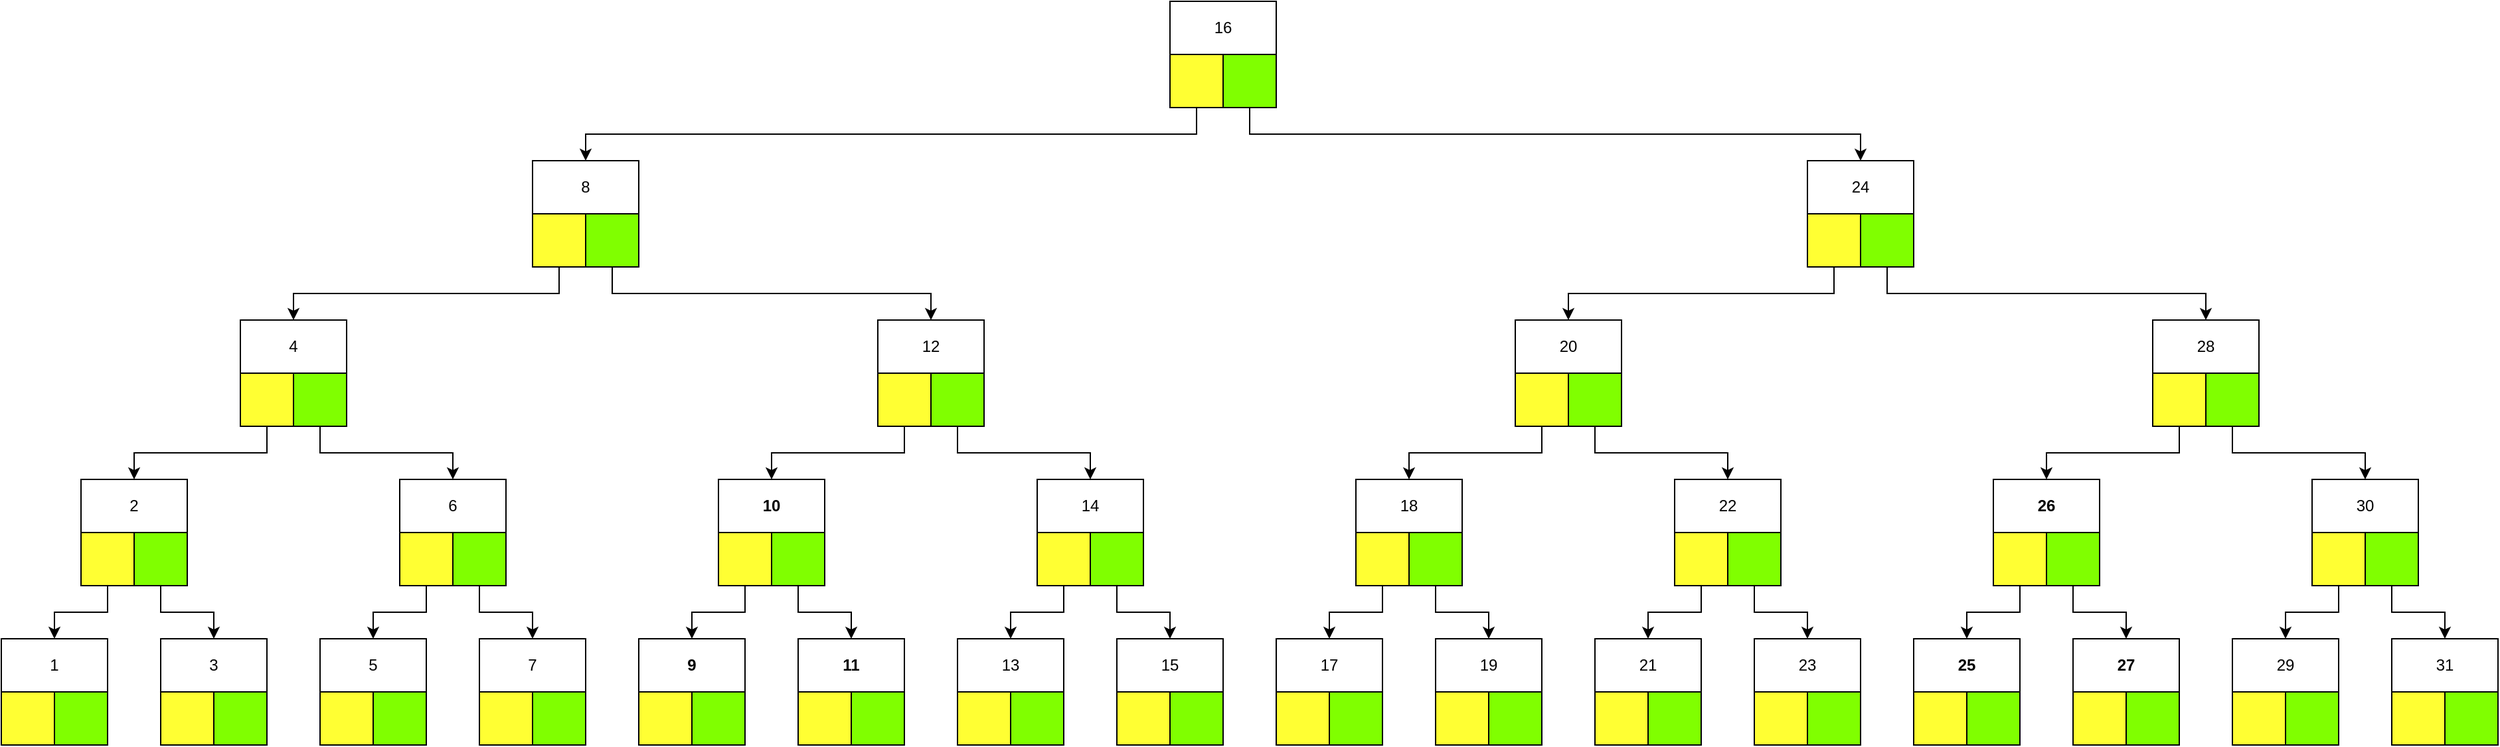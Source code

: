 <mxfile version="20.3.3" type="device"><diagram id="LRbip5U3WU3FYVtH29hu" name="페이지-1"><mxGraphModel dx="2078" dy="993" grid="1" gridSize="10" guides="1" tooltips="1" connect="1" arrows="1" fold="1" page="1" pageScale="1" pageWidth="827" pageHeight="1169" math="0" shadow="0"><root><mxCell id="0"/><mxCell id="1" parent="0"/><mxCell id="Y0NI1Pohd5iiUNuJdldK-4" value="" style="group" vertex="1" connectable="0" parent="1"><mxGeometry x="40" y="600" width="80" height="80" as="geometry"/></mxCell><mxCell id="Y0NI1Pohd5iiUNuJdldK-1" value="1" style="rounded=0;whiteSpace=wrap;html=1;" vertex="1" parent="Y0NI1Pohd5iiUNuJdldK-4"><mxGeometry width="80" height="40" as="geometry"/></mxCell><mxCell id="Y0NI1Pohd5iiUNuJdldK-2" value="" style="rounded=0;whiteSpace=wrap;html=1;fillColor=#FFFF33;" vertex="1" parent="Y0NI1Pohd5iiUNuJdldK-4"><mxGeometry y="40" width="40" height="40" as="geometry"/></mxCell><mxCell id="Y0NI1Pohd5iiUNuJdldK-3" value="" style="rounded=0;whiteSpace=wrap;html=1;fillColor=#80FF00;" vertex="1" parent="Y0NI1Pohd5iiUNuJdldK-4"><mxGeometry x="40" y="40" width="40" height="40" as="geometry"/></mxCell><mxCell id="Y0NI1Pohd5iiUNuJdldK-5" value="" style="group" vertex="1" connectable="0" parent="1"><mxGeometry x="160" y="600" width="80" height="80" as="geometry"/></mxCell><mxCell id="Y0NI1Pohd5iiUNuJdldK-6" value="3" style="rounded=0;whiteSpace=wrap;html=1;" vertex="1" parent="Y0NI1Pohd5iiUNuJdldK-5"><mxGeometry width="80" height="40" as="geometry"/></mxCell><mxCell id="Y0NI1Pohd5iiUNuJdldK-7" value="" style="rounded=0;whiteSpace=wrap;html=1;fillColor=#FFFF33;" vertex="1" parent="Y0NI1Pohd5iiUNuJdldK-5"><mxGeometry y="40" width="40" height="40" as="geometry"/></mxCell><mxCell id="Y0NI1Pohd5iiUNuJdldK-8" value="" style="rounded=0;whiteSpace=wrap;html=1;fillColor=#80FF00;" vertex="1" parent="Y0NI1Pohd5iiUNuJdldK-5"><mxGeometry x="40" y="40" width="40" height="40" as="geometry"/></mxCell><mxCell id="Y0NI1Pohd5iiUNuJdldK-9" value="" style="group" vertex="1" connectable="0" parent="1"><mxGeometry x="220" y="360" width="80" height="80" as="geometry"/></mxCell><mxCell id="Y0NI1Pohd5iiUNuJdldK-10" value="4" style="rounded=0;whiteSpace=wrap;html=1;" vertex="1" parent="Y0NI1Pohd5iiUNuJdldK-9"><mxGeometry width="80" height="40" as="geometry"/></mxCell><mxCell id="Y0NI1Pohd5iiUNuJdldK-11" value="" style="rounded=0;whiteSpace=wrap;html=1;fillColor=#FFFF33;" vertex="1" parent="Y0NI1Pohd5iiUNuJdldK-9"><mxGeometry y="40" width="40" height="40" as="geometry"/></mxCell><mxCell id="Y0NI1Pohd5iiUNuJdldK-12" value="" style="rounded=0;whiteSpace=wrap;html=1;fillColor=#80FF00;" vertex="1" parent="Y0NI1Pohd5iiUNuJdldK-9"><mxGeometry x="40" y="40" width="40" height="40" as="geometry"/></mxCell><mxCell id="Y0NI1Pohd5iiUNuJdldK-13" value="" style="group" vertex="1" connectable="0" parent="1"><mxGeometry x="400" y="600" width="80" height="80" as="geometry"/></mxCell><mxCell id="Y0NI1Pohd5iiUNuJdldK-14" value="7" style="rounded=0;whiteSpace=wrap;html=1;" vertex="1" parent="Y0NI1Pohd5iiUNuJdldK-13"><mxGeometry width="80" height="40" as="geometry"/></mxCell><mxCell id="Y0NI1Pohd5iiUNuJdldK-15" value="" style="rounded=0;whiteSpace=wrap;html=1;fillColor=#FFFF33;" vertex="1" parent="Y0NI1Pohd5iiUNuJdldK-13"><mxGeometry y="40" width="40" height="40" as="geometry"/></mxCell><mxCell id="Y0NI1Pohd5iiUNuJdldK-16" value="" style="rounded=0;whiteSpace=wrap;html=1;fillColor=#80FF00;" vertex="1" parent="Y0NI1Pohd5iiUNuJdldK-13"><mxGeometry x="40" y="40" width="40" height="40" as="geometry"/></mxCell><mxCell id="Y0NI1Pohd5iiUNuJdldK-17" value="" style="group" vertex="1" connectable="0" parent="1"><mxGeometry x="340" y="480" width="80" height="80" as="geometry"/></mxCell><mxCell id="Y0NI1Pohd5iiUNuJdldK-18" value="6" style="rounded=0;whiteSpace=wrap;html=1;" vertex="1" parent="Y0NI1Pohd5iiUNuJdldK-17"><mxGeometry width="80" height="40" as="geometry"/></mxCell><mxCell id="Y0NI1Pohd5iiUNuJdldK-19" value="" style="rounded=0;whiteSpace=wrap;html=1;fillColor=#FFFF33;" vertex="1" parent="Y0NI1Pohd5iiUNuJdldK-17"><mxGeometry y="40" width="40" height="40" as="geometry"/></mxCell><mxCell id="Y0NI1Pohd5iiUNuJdldK-20" value="" style="rounded=0;whiteSpace=wrap;html=1;fillColor=#80FF00;" vertex="1" parent="Y0NI1Pohd5iiUNuJdldK-17"><mxGeometry x="40" y="40" width="40" height="40" as="geometry"/></mxCell><mxCell id="Y0NI1Pohd5iiUNuJdldK-21" value="" style="group" vertex="1" connectable="0" parent="1"><mxGeometry x="100" y="480" width="80" height="80" as="geometry"/></mxCell><mxCell id="Y0NI1Pohd5iiUNuJdldK-22" value="2" style="rounded=0;whiteSpace=wrap;html=1;" vertex="1" parent="Y0NI1Pohd5iiUNuJdldK-21"><mxGeometry width="80" height="40" as="geometry"/></mxCell><mxCell id="Y0NI1Pohd5iiUNuJdldK-23" value="" style="rounded=0;whiteSpace=wrap;html=1;fillColor=#FFFF33;" vertex="1" parent="Y0NI1Pohd5iiUNuJdldK-21"><mxGeometry y="40" width="40" height="40" as="geometry"/></mxCell><mxCell id="Y0NI1Pohd5iiUNuJdldK-24" value="" style="rounded=0;whiteSpace=wrap;html=1;fillColor=#80FF00;" vertex="1" parent="Y0NI1Pohd5iiUNuJdldK-21"><mxGeometry x="40" y="40" width="40" height="40" as="geometry"/></mxCell><mxCell id="Y0NI1Pohd5iiUNuJdldK-25" value="" style="group" vertex="1" connectable="0" parent="1"><mxGeometry x="440" y="240" width="80" height="80" as="geometry"/></mxCell><mxCell id="Y0NI1Pohd5iiUNuJdldK-26" value="8" style="rounded=0;whiteSpace=wrap;html=1;" vertex="1" parent="Y0NI1Pohd5iiUNuJdldK-25"><mxGeometry width="80" height="40" as="geometry"/></mxCell><mxCell id="Y0NI1Pohd5iiUNuJdldK-27" value="" style="rounded=0;whiteSpace=wrap;html=1;fillColor=#FFFF33;" vertex="1" parent="Y0NI1Pohd5iiUNuJdldK-25"><mxGeometry y="40" width="40" height="40" as="geometry"/></mxCell><mxCell id="Y0NI1Pohd5iiUNuJdldK-28" value="" style="rounded=0;whiteSpace=wrap;html=1;fillColor=#80FF00;" vertex="1" parent="Y0NI1Pohd5iiUNuJdldK-25"><mxGeometry x="40" y="40" width="40" height="40" as="geometry"/></mxCell><mxCell id="Y0NI1Pohd5iiUNuJdldK-29" value="" style="group;fontStyle=1" vertex="1" connectable="0" parent="1"><mxGeometry x="580" y="480" width="80" height="80" as="geometry"/></mxCell><mxCell id="Y0NI1Pohd5iiUNuJdldK-30" value="10" style="rounded=0;whiteSpace=wrap;html=1;fontStyle=1" vertex="1" parent="Y0NI1Pohd5iiUNuJdldK-29"><mxGeometry width="80" height="40" as="geometry"/></mxCell><mxCell id="Y0NI1Pohd5iiUNuJdldK-31" value="" style="rounded=0;whiteSpace=wrap;html=1;fillColor=#FFFF33;fontStyle=1" vertex="1" parent="Y0NI1Pohd5iiUNuJdldK-29"><mxGeometry y="40" width="40" height="40" as="geometry"/></mxCell><mxCell id="Y0NI1Pohd5iiUNuJdldK-32" value="" style="rounded=0;whiteSpace=wrap;html=1;fillColor=#80FF00;fontStyle=1" vertex="1" parent="Y0NI1Pohd5iiUNuJdldK-29"><mxGeometry x="40" y="40" width="40" height="40" as="geometry"/></mxCell><mxCell id="Y0NI1Pohd5iiUNuJdldK-33" value="" style="group;fontStyle=1" vertex="1" connectable="0" parent="1"><mxGeometry x="520" y="600" width="80" height="80" as="geometry"/></mxCell><mxCell id="Y0NI1Pohd5iiUNuJdldK-34" value="9" style="rounded=0;whiteSpace=wrap;html=1;fontStyle=1" vertex="1" parent="Y0NI1Pohd5iiUNuJdldK-33"><mxGeometry width="80" height="40" as="geometry"/></mxCell><mxCell id="Y0NI1Pohd5iiUNuJdldK-35" value="" style="rounded=0;whiteSpace=wrap;html=1;fillColor=#FFFF33;fontStyle=1" vertex="1" parent="Y0NI1Pohd5iiUNuJdldK-33"><mxGeometry y="40" width="40" height="40" as="geometry"/></mxCell><mxCell id="Y0NI1Pohd5iiUNuJdldK-36" value="" style="rounded=0;whiteSpace=wrap;html=1;fillColor=#80FF00;fontStyle=1" vertex="1" parent="Y0NI1Pohd5iiUNuJdldK-33"><mxGeometry x="40" y="40" width="40" height="40" as="geometry"/></mxCell><mxCell id="Y0NI1Pohd5iiUNuJdldK-37" value="" style="group" vertex="1" connectable="0" parent="1"><mxGeometry x="280" y="600" width="80" height="80" as="geometry"/></mxCell><mxCell id="Y0NI1Pohd5iiUNuJdldK-38" value="5" style="rounded=0;whiteSpace=wrap;html=1;" vertex="1" parent="Y0NI1Pohd5iiUNuJdldK-37"><mxGeometry width="80" height="40" as="geometry"/></mxCell><mxCell id="Y0NI1Pohd5iiUNuJdldK-39" value="" style="rounded=0;whiteSpace=wrap;html=1;fillColor=#FFFF33;" vertex="1" parent="Y0NI1Pohd5iiUNuJdldK-37"><mxGeometry y="40" width="40" height="40" as="geometry"/></mxCell><mxCell id="Y0NI1Pohd5iiUNuJdldK-40" value="" style="rounded=0;whiteSpace=wrap;html=1;fillColor=#80FF00;" vertex="1" parent="Y0NI1Pohd5iiUNuJdldK-37"><mxGeometry x="40" y="40" width="40" height="40" as="geometry"/></mxCell><mxCell id="Y0NI1Pohd5iiUNuJdldK-41" value="" style="group;fontStyle=1" vertex="1" connectable="0" parent="1"><mxGeometry x="640" y="600" width="80" height="80" as="geometry"/></mxCell><mxCell id="Y0NI1Pohd5iiUNuJdldK-42" value="11" style="rounded=0;whiteSpace=wrap;html=1;fontStyle=1" vertex="1" parent="Y0NI1Pohd5iiUNuJdldK-41"><mxGeometry width="80" height="40" as="geometry"/></mxCell><mxCell id="Y0NI1Pohd5iiUNuJdldK-43" value="" style="rounded=0;whiteSpace=wrap;html=1;fillColor=#FFFF33;fontStyle=1" vertex="1" parent="Y0NI1Pohd5iiUNuJdldK-41"><mxGeometry y="40" width="40" height="40" as="geometry"/></mxCell><mxCell id="Y0NI1Pohd5iiUNuJdldK-44" value="" style="rounded=0;whiteSpace=wrap;html=1;fillColor=#80FF00;fontStyle=1" vertex="1" parent="Y0NI1Pohd5iiUNuJdldK-41"><mxGeometry x="40" y="40" width="40" height="40" as="geometry"/></mxCell><mxCell id="Y0NI1Pohd5iiUNuJdldK-45" style="edgeStyle=orthogonalEdgeStyle;rounded=0;orthogonalLoop=1;jettySize=auto;html=1;exitX=0.5;exitY=1;exitDx=0;exitDy=0;entryX=0.5;entryY=0;entryDx=0;entryDy=0;" edge="1" parent="1" source="Y0NI1Pohd5iiUNuJdldK-23" target="Y0NI1Pohd5iiUNuJdldK-1"><mxGeometry relative="1" as="geometry"/></mxCell><mxCell id="Y0NI1Pohd5iiUNuJdldK-46" style="edgeStyle=orthogonalEdgeStyle;rounded=0;orthogonalLoop=1;jettySize=auto;html=1;exitX=0.5;exitY=1;exitDx=0;exitDy=0;entryX=0.5;entryY=0;entryDx=0;entryDy=0;" edge="1" parent="1" source="Y0NI1Pohd5iiUNuJdldK-24" target="Y0NI1Pohd5iiUNuJdldK-6"><mxGeometry relative="1" as="geometry"/></mxCell><mxCell id="Y0NI1Pohd5iiUNuJdldK-47" style="edgeStyle=orthogonalEdgeStyle;rounded=0;orthogonalLoop=1;jettySize=auto;html=1;exitX=0.5;exitY=1;exitDx=0;exitDy=0;entryX=0.5;entryY=0;entryDx=0;entryDy=0;" edge="1" parent="1" source="Y0NI1Pohd5iiUNuJdldK-11" target="Y0NI1Pohd5iiUNuJdldK-22"><mxGeometry relative="1" as="geometry"/></mxCell><mxCell id="Y0NI1Pohd5iiUNuJdldK-48" style="edgeStyle=orthogonalEdgeStyle;rounded=0;orthogonalLoop=1;jettySize=auto;html=1;exitX=0.5;exitY=1;exitDx=0;exitDy=0;" edge="1" parent="1" source="Y0NI1Pohd5iiUNuJdldK-12" target="Y0NI1Pohd5iiUNuJdldK-18"><mxGeometry relative="1" as="geometry"/></mxCell><mxCell id="Y0NI1Pohd5iiUNuJdldK-49" style="edgeStyle=orthogonalEdgeStyle;rounded=0;orthogonalLoop=1;jettySize=auto;html=1;exitX=0.5;exitY=1;exitDx=0;exitDy=0;" edge="1" parent="1" source="Y0NI1Pohd5iiUNuJdldK-19" target="Y0NI1Pohd5iiUNuJdldK-38"><mxGeometry relative="1" as="geometry"/></mxCell><mxCell id="Y0NI1Pohd5iiUNuJdldK-50" style="edgeStyle=orthogonalEdgeStyle;rounded=0;orthogonalLoop=1;jettySize=auto;html=1;exitX=0.5;exitY=1;exitDx=0;exitDy=0;" edge="1" parent="1" source="Y0NI1Pohd5iiUNuJdldK-20" target="Y0NI1Pohd5iiUNuJdldK-14"><mxGeometry relative="1" as="geometry"/></mxCell><mxCell id="Y0NI1Pohd5iiUNuJdldK-51" style="edgeStyle=orthogonalEdgeStyle;rounded=0;orthogonalLoop=1;jettySize=auto;html=1;exitX=0.5;exitY=1;exitDx=0;exitDy=0;entryX=0.5;entryY=0;entryDx=0;entryDy=0;" edge="1" parent="1" source="Y0NI1Pohd5iiUNuJdldK-27" target="Y0NI1Pohd5iiUNuJdldK-10"><mxGeometry relative="1" as="geometry"/></mxCell><mxCell id="Y0NI1Pohd5iiUNuJdldK-52" style="edgeStyle=orthogonalEdgeStyle;rounded=0;orthogonalLoop=1;jettySize=auto;html=1;exitX=0.5;exitY=1;exitDx=0;exitDy=0;entryX=0.5;entryY=0;entryDx=0;entryDy=0;fontStyle=1" edge="1" parent="1" source="Y0NI1Pohd5iiUNuJdldK-31" target="Y0NI1Pohd5iiUNuJdldK-34"><mxGeometry relative="1" as="geometry"/></mxCell><mxCell id="Y0NI1Pohd5iiUNuJdldK-53" style="edgeStyle=orthogonalEdgeStyle;rounded=0;orthogonalLoop=1;jettySize=auto;html=1;exitX=0.5;exitY=1;exitDx=0;exitDy=0;entryX=0.5;entryY=0;entryDx=0;entryDy=0;fontStyle=1" edge="1" parent="1" source="Y0NI1Pohd5iiUNuJdldK-32" target="Y0NI1Pohd5iiUNuJdldK-42"><mxGeometry relative="1" as="geometry"/></mxCell><mxCell id="Y0NI1Pohd5iiUNuJdldK-54" value="" style="group" vertex="1" connectable="0" parent="1"><mxGeometry x="820" y="480" width="80" height="80" as="geometry"/></mxCell><mxCell id="Y0NI1Pohd5iiUNuJdldK-55" value="14" style="rounded=0;whiteSpace=wrap;html=1;" vertex="1" parent="Y0NI1Pohd5iiUNuJdldK-54"><mxGeometry width="80" height="40" as="geometry"/></mxCell><mxCell id="Y0NI1Pohd5iiUNuJdldK-56" value="" style="rounded=0;whiteSpace=wrap;html=1;fillColor=#FFFF33;" vertex="1" parent="Y0NI1Pohd5iiUNuJdldK-54"><mxGeometry y="40" width="40" height="40" as="geometry"/></mxCell><mxCell id="Y0NI1Pohd5iiUNuJdldK-57" value="" style="rounded=0;whiteSpace=wrap;html=1;fillColor=#80FF00;" vertex="1" parent="Y0NI1Pohd5iiUNuJdldK-54"><mxGeometry x="40" y="40" width="40" height="40" as="geometry"/></mxCell><mxCell id="Y0NI1Pohd5iiUNuJdldK-58" value="" style="group" vertex="1" connectable="0" parent="1"><mxGeometry x="760" y="600" width="80" height="80" as="geometry"/></mxCell><mxCell id="Y0NI1Pohd5iiUNuJdldK-59" value="13" style="rounded=0;whiteSpace=wrap;html=1;" vertex="1" parent="Y0NI1Pohd5iiUNuJdldK-58"><mxGeometry width="80" height="40" as="geometry"/></mxCell><mxCell id="Y0NI1Pohd5iiUNuJdldK-60" value="" style="rounded=0;whiteSpace=wrap;html=1;fillColor=#FFFF33;" vertex="1" parent="Y0NI1Pohd5iiUNuJdldK-58"><mxGeometry y="40" width="40" height="40" as="geometry"/></mxCell><mxCell id="Y0NI1Pohd5iiUNuJdldK-61" value="" style="rounded=0;whiteSpace=wrap;html=1;fillColor=#80FF00;" vertex="1" parent="Y0NI1Pohd5iiUNuJdldK-58"><mxGeometry x="40" y="40" width="40" height="40" as="geometry"/></mxCell><mxCell id="Y0NI1Pohd5iiUNuJdldK-62" value="" style="group" vertex="1" connectable="0" parent="1"><mxGeometry x="880" y="600" width="80" height="80" as="geometry"/></mxCell><mxCell id="Y0NI1Pohd5iiUNuJdldK-63" value="15" style="rounded=0;whiteSpace=wrap;html=1;" vertex="1" parent="Y0NI1Pohd5iiUNuJdldK-62"><mxGeometry width="80" height="40" as="geometry"/></mxCell><mxCell id="Y0NI1Pohd5iiUNuJdldK-64" value="" style="rounded=0;whiteSpace=wrap;html=1;fillColor=#FFFF33;" vertex="1" parent="Y0NI1Pohd5iiUNuJdldK-62"><mxGeometry y="40" width="40" height="40" as="geometry"/></mxCell><mxCell id="Y0NI1Pohd5iiUNuJdldK-65" value="" style="rounded=0;whiteSpace=wrap;html=1;fillColor=#80FF00;" vertex="1" parent="Y0NI1Pohd5iiUNuJdldK-62"><mxGeometry x="40" y="40" width="40" height="40" as="geometry"/></mxCell><mxCell id="Y0NI1Pohd5iiUNuJdldK-66" style="edgeStyle=orthogonalEdgeStyle;rounded=0;orthogonalLoop=1;jettySize=auto;html=1;exitX=0.5;exitY=1;exitDx=0;exitDy=0;entryX=0.5;entryY=0;entryDx=0;entryDy=0;" edge="1" parent="1" source="Y0NI1Pohd5iiUNuJdldK-56" target="Y0NI1Pohd5iiUNuJdldK-59"><mxGeometry relative="1" as="geometry"/></mxCell><mxCell id="Y0NI1Pohd5iiUNuJdldK-67" style="edgeStyle=orthogonalEdgeStyle;rounded=0;orthogonalLoop=1;jettySize=auto;html=1;exitX=0.5;exitY=1;exitDx=0;exitDy=0;entryX=0.5;entryY=0;entryDx=0;entryDy=0;" edge="1" parent="1" source="Y0NI1Pohd5iiUNuJdldK-57" target="Y0NI1Pohd5iiUNuJdldK-63"><mxGeometry relative="1" as="geometry"/></mxCell><mxCell id="Y0NI1Pohd5iiUNuJdldK-68" value="" style="group" vertex="1" connectable="0" parent="1"><mxGeometry x="700" y="360" width="80" height="80" as="geometry"/></mxCell><mxCell id="Y0NI1Pohd5iiUNuJdldK-69" value="12" style="rounded=0;whiteSpace=wrap;html=1;" vertex="1" parent="Y0NI1Pohd5iiUNuJdldK-68"><mxGeometry width="80" height="40" as="geometry"/></mxCell><mxCell id="Y0NI1Pohd5iiUNuJdldK-70" value="" style="rounded=0;whiteSpace=wrap;html=1;fillColor=#FFFF33;" vertex="1" parent="Y0NI1Pohd5iiUNuJdldK-68"><mxGeometry y="40" width="40" height="40" as="geometry"/></mxCell><mxCell id="Y0NI1Pohd5iiUNuJdldK-71" value="" style="rounded=0;whiteSpace=wrap;html=1;fillColor=#80FF00;" vertex="1" parent="Y0NI1Pohd5iiUNuJdldK-68"><mxGeometry x="40" y="40" width="40" height="40" as="geometry"/></mxCell><mxCell id="Y0NI1Pohd5iiUNuJdldK-72" style="edgeStyle=orthogonalEdgeStyle;rounded=0;orthogonalLoop=1;jettySize=auto;html=1;exitX=0.5;exitY=1;exitDx=0;exitDy=0;entryX=0.5;entryY=0;entryDx=0;entryDy=0;" edge="1" parent="1" source="Y0NI1Pohd5iiUNuJdldK-70" target="Y0NI1Pohd5iiUNuJdldK-30"><mxGeometry relative="1" as="geometry"/></mxCell><mxCell id="Y0NI1Pohd5iiUNuJdldK-73" style="edgeStyle=orthogonalEdgeStyle;rounded=0;orthogonalLoop=1;jettySize=auto;html=1;exitX=0.5;exitY=1;exitDx=0;exitDy=0;" edge="1" parent="1" source="Y0NI1Pohd5iiUNuJdldK-71" target="Y0NI1Pohd5iiUNuJdldK-55"><mxGeometry relative="1" as="geometry"/></mxCell><mxCell id="Y0NI1Pohd5iiUNuJdldK-74" style="edgeStyle=orthogonalEdgeStyle;rounded=0;orthogonalLoop=1;jettySize=auto;html=1;exitX=0.5;exitY=1;exitDx=0;exitDy=0;entryX=0.5;entryY=0;entryDx=0;entryDy=0;" edge="1" parent="1" source="Y0NI1Pohd5iiUNuJdldK-28" target="Y0NI1Pohd5iiUNuJdldK-69"><mxGeometry relative="1" as="geometry"/></mxCell><mxCell id="Y0NI1Pohd5iiUNuJdldK-75" value="" style="group" vertex="1" connectable="0" parent="1"><mxGeometry x="1000" y="600" width="80" height="80" as="geometry"/></mxCell><mxCell id="Y0NI1Pohd5iiUNuJdldK-76" value="17" style="rounded=0;whiteSpace=wrap;html=1;" vertex="1" parent="Y0NI1Pohd5iiUNuJdldK-75"><mxGeometry width="80" height="40" as="geometry"/></mxCell><mxCell id="Y0NI1Pohd5iiUNuJdldK-77" value="" style="rounded=0;whiteSpace=wrap;html=1;fillColor=#FFFF33;" vertex="1" parent="Y0NI1Pohd5iiUNuJdldK-75"><mxGeometry y="40" width="40" height="40" as="geometry"/></mxCell><mxCell id="Y0NI1Pohd5iiUNuJdldK-78" value="" style="rounded=0;whiteSpace=wrap;html=1;fillColor=#80FF00;" vertex="1" parent="Y0NI1Pohd5iiUNuJdldK-75"><mxGeometry x="40" y="40" width="40" height="40" as="geometry"/></mxCell><mxCell id="Y0NI1Pohd5iiUNuJdldK-79" value="" style="group" vertex="1" connectable="0" parent="1"><mxGeometry x="1120" y="600" width="80" height="80" as="geometry"/></mxCell><mxCell id="Y0NI1Pohd5iiUNuJdldK-80" value="19" style="rounded=0;whiteSpace=wrap;html=1;" vertex="1" parent="Y0NI1Pohd5iiUNuJdldK-79"><mxGeometry width="80" height="40" as="geometry"/></mxCell><mxCell id="Y0NI1Pohd5iiUNuJdldK-81" value="" style="rounded=0;whiteSpace=wrap;html=1;fillColor=#FFFF33;" vertex="1" parent="Y0NI1Pohd5iiUNuJdldK-79"><mxGeometry y="40" width="40" height="40" as="geometry"/></mxCell><mxCell id="Y0NI1Pohd5iiUNuJdldK-82" value="" style="rounded=0;whiteSpace=wrap;html=1;fillColor=#80FF00;" vertex="1" parent="Y0NI1Pohd5iiUNuJdldK-79"><mxGeometry x="40" y="40" width="40" height="40" as="geometry"/></mxCell><mxCell id="Y0NI1Pohd5iiUNuJdldK-83" value="" style="group" vertex="1" connectable="0" parent="1"><mxGeometry x="1180" y="360" width="80" height="80" as="geometry"/></mxCell><mxCell id="Y0NI1Pohd5iiUNuJdldK-84" value="20" style="rounded=0;whiteSpace=wrap;html=1;" vertex="1" parent="Y0NI1Pohd5iiUNuJdldK-83"><mxGeometry width="80" height="40" as="geometry"/></mxCell><mxCell id="Y0NI1Pohd5iiUNuJdldK-85" value="" style="rounded=0;whiteSpace=wrap;html=1;fillColor=#FFFF33;" vertex="1" parent="Y0NI1Pohd5iiUNuJdldK-83"><mxGeometry y="40" width="40" height="40" as="geometry"/></mxCell><mxCell id="Y0NI1Pohd5iiUNuJdldK-86" value="" style="rounded=0;whiteSpace=wrap;html=1;fillColor=#80FF00;" vertex="1" parent="Y0NI1Pohd5iiUNuJdldK-83"><mxGeometry x="40" y="40" width="40" height="40" as="geometry"/></mxCell><mxCell id="Y0NI1Pohd5iiUNuJdldK-87" value="" style="group" vertex="1" connectable="0" parent="1"><mxGeometry x="1360" y="600" width="80" height="80" as="geometry"/></mxCell><mxCell id="Y0NI1Pohd5iiUNuJdldK-88" value="23" style="rounded=0;whiteSpace=wrap;html=1;" vertex="1" parent="Y0NI1Pohd5iiUNuJdldK-87"><mxGeometry width="80" height="40" as="geometry"/></mxCell><mxCell id="Y0NI1Pohd5iiUNuJdldK-89" value="" style="rounded=0;whiteSpace=wrap;html=1;fillColor=#FFFF33;" vertex="1" parent="Y0NI1Pohd5iiUNuJdldK-87"><mxGeometry y="40" width="40" height="40" as="geometry"/></mxCell><mxCell id="Y0NI1Pohd5iiUNuJdldK-90" value="" style="rounded=0;whiteSpace=wrap;html=1;fillColor=#80FF00;" vertex="1" parent="Y0NI1Pohd5iiUNuJdldK-87"><mxGeometry x="40" y="40" width="40" height="40" as="geometry"/></mxCell><mxCell id="Y0NI1Pohd5iiUNuJdldK-91" value="" style="group" vertex="1" connectable="0" parent="1"><mxGeometry x="1300" y="480" width="80" height="80" as="geometry"/></mxCell><mxCell id="Y0NI1Pohd5iiUNuJdldK-92" value="22" style="rounded=0;whiteSpace=wrap;html=1;" vertex="1" parent="Y0NI1Pohd5iiUNuJdldK-91"><mxGeometry width="80" height="40" as="geometry"/></mxCell><mxCell id="Y0NI1Pohd5iiUNuJdldK-93" value="" style="rounded=0;whiteSpace=wrap;html=1;fillColor=#FFFF33;" vertex="1" parent="Y0NI1Pohd5iiUNuJdldK-91"><mxGeometry y="40" width="40" height="40" as="geometry"/></mxCell><mxCell id="Y0NI1Pohd5iiUNuJdldK-94" value="" style="rounded=0;whiteSpace=wrap;html=1;fillColor=#80FF00;" vertex="1" parent="Y0NI1Pohd5iiUNuJdldK-91"><mxGeometry x="40" y="40" width="40" height="40" as="geometry"/></mxCell><mxCell id="Y0NI1Pohd5iiUNuJdldK-95" value="" style="group" vertex="1" connectable="0" parent="1"><mxGeometry x="1060" y="480" width="80" height="80" as="geometry"/></mxCell><mxCell id="Y0NI1Pohd5iiUNuJdldK-96" value="18" style="rounded=0;whiteSpace=wrap;html=1;" vertex="1" parent="Y0NI1Pohd5iiUNuJdldK-95"><mxGeometry width="80" height="40" as="geometry"/></mxCell><mxCell id="Y0NI1Pohd5iiUNuJdldK-97" value="" style="rounded=0;whiteSpace=wrap;html=1;fillColor=#FFFF33;" vertex="1" parent="Y0NI1Pohd5iiUNuJdldK-95"><mxGeometry y="40" width="40" height="40" as="geometry"/></mxCell><mxCell id="Y0NI1Pohd5iiUNuJdldK-98" value="" style="rounded=0;whiteSpace=wrap;html=1;fillColor=#80FF00;" vertex="1" parent="Y0NI1Pohd5iiUNuJdldK-95"><mxGeometry x="40" y="40" width="40" height="40" as="geometry"/></mxCell><mxCell id="Y0NI1Pohd5iiUNuJdldK-99" value="" style="group" vertex="1" connectable="0" parent="1"><mxGeometry x="1400" y="240" width="80" height="80" as="geometry"/></mxCell><mxCell id="Y0NI1Pohd5iiUNuJdldK-100" value="24" style="rounded=0;whiteSpace=wrap;html=1;" vertex="1" parent="Y0NI1Pohd5iiUNuJdldK-99"><mxGeometry width="80" height="40" as="geometry"/></mxCell><mxCell id="Y0NI1Pohd5iiUNuJdldK-101" value="" style="rounded=0;whiteSpace=wrap;html=1;fillColor=#FFFF33;" vertex="1" parent="Y0NI1Pohd5iiUNuJdldK-99"><mxGeometry y="40" width="40" height="40" as="geometry"/></mxCell><mxCell id="Y0NI1Pohd5iiUNuJdldK-102" value="" style="rounded=0;whiteSpace=wrap;html=1;fillColor=#80FF00;" vertex="1" parent="Y0NI1Pohd5iiUNuJdldK-99"><mxGeometry x="40" y="40" width="40" height="40" as="geometry"/></mxCell><mxCell id="Y0NI1Pohd5iiUNuJdldK-103" value="" style="group;fontStyle=1" vertex="1" connectable="0" parent="1"><mxGeometry x="1540" y="480" width="80" height="80" as="geometry"/></mxCell><mxCell id="Y0NI1Pohd5iiUNuJdldK-104" value="26" style="rounded=0;whiteSpace=wrap;html=1;fontStyle=1" vertex="1" parent="Y0NI1Pohd5iiUNuJdldK-103"><mxGeometry width="80" height="40" as="geometry"/></mxCell><mxCell id="Y0NI1Pohd5iiUNuJdldK-105" value="" style="rounded=0;whiteSpace=wrap;html=1;fillColor=#FFFF33;fontStyle=1" vertex="1" parent="Y0NI1Pohd5iiUNuJdldK-103"><mxGeometry y="40" width="40" height="40" as="geometry"/></mxCell><mxCell id="Y0NI1Pohd5iiUNuJdldK-106" value="" style="rounded=0;whiteSpace=wrap;html=1;fillColor=#80FF00;fontStyle=1" vertex="1" parent="Y0NI1Pohd5iiUNuJdldK-103"><mxGeometry x="40" y="40" width="40" height="40" as="geometry"/></mxCell><mxCell id="Y0NI1Pohd5iiUNuJdldK-107" value="" style="group;fontStyle=1" vertex="1" connectable="0" parent="1"><mxGeometry x="1480" y="600" width="80" height="80" as="geometry"/></mxCell><mxCell id="Y0NI1Pohd5iiUNuJdldK-108" value="25" style="rounded=0;whiteSpace=wrap;html=1;fontStyle=1" vertex="1" parent="Y0NI1Pohd5iiUNuJdldK-107"><mxGeometry width="80" height="40" as="geometry"/></mxCell><mxCell id="Y0NI1Pohd5iiUNuJdldK-109" value="" style="rounded=0;whiteSpace=wrap;html=1;fillColor=#FFFF33;fontStyle=1" vertex="1" parent="Y0NI1Pohd5iiUNuJdldK-107"><mxGeometry y="40" width="40" height="40" as="geometry"/></mxCell><mxCell id="Y0NI1Pohd5iiUNuJdldK-110" value="" style="rounded=0;whiteSpace=wrap;html=1;fillColor=#80FF00;fontStyle=1" vertex="1" parent="Y0NI1Pohd5iiUNuJdldK-107"><mxGeometry x="40" y="40" width="40" height="40" as="geometry"/></mxCell><mxCell id="Y0NI1Pohd5iiUNuJdldK-111" value="" style="group" vertex="1" connectable="0" parent="1"><mxGeometry x="1240" y="600" width="80" height="80" as="geometry"/></mxCell><mxCell id="Y0NI1Pohd5iiUNuJdldK-112" value="21" style="rounded=0;whiteSpace=wrap;html=1;" vertex="1" parent="Y0NI1Pohd5iiUNuJdldK-111"><mxGeometry width="80" height="40" as="geometry"/></mxCell><mxCell id="Y0NI1Pohd5iiUNuJdldK-113" value="" style="rounded=0;whiteSpace=wrap;html=1;fillColor=#FFFF33;" vertex="1" parent="Y0NI1Pohd5iiUNuJdldK-111"><mxGeometry y="40" width="40" height="40" as="geometry"/></mxCell><mxCell id="Y0NI1Pohd5iiUNuJdldK-114" value="" style="rounded=0;whiteSpace=wrap;html=1;fillColor=#80FF00;" vertex="1" parent="Y0NI1Pohd5iiUNuJdldK-111"><mxGeometry x="40" y="40" width="40" height="40" as="geometry"/></mxCell><mxCell id="Y0NI1Pohd5iiUNuJdldK-115" value="" style="group;fontStyle=1" vertex="1" connectable="0" parent="1"><mxGeometry x="1600" y="600" width="80" height="80" as="geometry"/></mxCell><mxCell id="Y0NI1Pohd5iiUNuJdldK-116" value="27" style="rounded=0;whiteSpace=wrap;html=1;fontStyle=1" vertex="1" parent="Y0NI1Pohd5iiUNuJdldK-115"><mxGeometry width="80" height="40" as="geometry"/></mxCell><mxCell id="Y0NI1Pohd5iiUNuJdldK-117" value="" style="rounded=0;whiteSpace=wrap;html=1;fillColor=#FFFF33;fontStyle=1" vertex="1" parent="Y0NI1Pohd5iiUNuJdldK-115"><mxGeometry y="40" width="40" height="40" as="geometry"/></mxCell><mxCell id="Y0NI1Pohd5iiUNuJdldK-118" value="" style="rounded=0;whiteSpace=wrap;html=1;fillColor=#80FF00;fontStyle=1" vertex="1" parent="Y0NI1Pohd5iiUNuJdldK-115"><mxGeometry x="40" y="40" width="40" height="40" as="geometry"/></mxCell><mxCell id="Y0NI1Pohd5iiUNuJdldK-119" style="edgeStyle=orthogonalEdgeStyle;rounded=0;orthogonalLoop=1;jettySize=auto;html=1;exitX=0.5;exitY=1;exitDx=0;exitDy=0;entryX=0.5;entryY=0;entryDx=0;entryDy=0;" edge="1" parent="1" source="Y0NI1Pohd5iiUNuJdldK-97" target="Y0NI1Pohd5iiUNuJdldK-76"><mxGeometry relative="1" as="geometry"/></mxCell><mxCell id="Y0NI1Pohd5iiUNuJdldK-120" style="edgeStyle=orthogonalEdgeStyle;rounded=0;orthogonalLoop=1;jettySize=auto;html=1;exitX=0.5;exitY=1;exitDx=0;exitDy=0;entryX=0.5;entryY=0;entryDx=0;entryDy=0;" edge="1" parent="1" source="Y0NI1Pohd5iiUNuJdldK-98" target="Y0NI1Pohd5iiUNuJdldK-80"><mxGeometry relative="1" as="geometry"/></mxCell><mxCell id="Y0NI1Pohd5iiUNuJdldK-121" style="edgeStyle=orthogonalEdgeStyle;rounded=0;orthogonalLoop=1;jettySize=auto;html=1;exitX=0.5;exitY=1;exitDx=0;exitDy=0;entryX=0.5;entryY=0;entryDx=0;entryDy=0;" edge="1" parent="1" source="Y0NI1Pohd5iiUNuJdldK-85" target="Y0NI1Pohd5iiUNuJdldK-96"><mxGeometry relative="1" as="geometry"/></mxCell><mxCell id="Y0NI1Pohd5iiUNuJdldK-122" style="edgeStyle=orthogonalEdgeStyle;rounded=0;orthogonalLoop=1;jettySize=auto;html=1;exitX=0.5;exitY=1;exitDx=0;exitDy=0;" edge="1" parent="1" source="Y0NI1Pohd5iiUNuJdldK-86" target="Y0NI1Pohd5iiUNuJdldK-92"><mxGeometry relative="1" as="geometry"/></mxCell><mxCell id="Y0NI1Pohd5iiUNuJdldK-123" style="edgeStyle=orthogonalEdgeStyle;rounded=0;orthogonalLoop=1;jettySize=auto;html=1;exitX=0.5;exitY=1;exitDx=0;exitDy=0;" edge="1" parent="1" source="Y0NI1Pohd5iiUNuJdldK-93" target="Y0NI1Pohd5iiUNuJdldK-112"><mxGeometry relative="1" as="geometry"/></mxCell><mxCell id="Y0NI1Pohd5iiUNuJdldK-124" style="edgeStyle=orthogonalEdgeStyle;rounded=0;orthogonalLoop=1;jettySize=auto;html=1;exitX=0.5;exitY=1;exitDx=0;exitDy=0;" edge="1" parent="1" source="Y0NI1Pohd5iiUNuJdldK-94" target="Y0NI1Pohd5iiUNuJdldK-88"><mxGeometry relative="1" as="geometry"/></mxCell><mxCell id="Y0NI1Pohd5iiUNuJdldK-125" style="edgeStyle=orthogonalEdgeStyle;rounded=0;orthogonalLoop=1;jettySize=auto;html=1;exitX=0.5;exitY=1;exitDx=0;exitDy=0;entryX=0.5;entryY=0;entryDx=0;entryDy=0;" edge="1" parent="1" source="Y0NI1Pohd5iiUNuJdldK-101" target="Y0NI1Pohd5iiUNuJdldK-84"><mxGeometry relative="1" as="geometry"/></mxCell><mxCell id="Y0NI1Pohd5iiUNuJdldK-126" style="edgeStyle=orthogonalEdgeStyle;rounded=0;orthogonalLoop=1;jettySize=auto;html=1;exitX=0.5;exitY=1;exitDx=0;exitDy=0;entryX=0.5;entryY=0;entryDx=0;entryDy=0;fontStyle=1" edge="1" parent="1" source="Y0NI1Pohd5iiUNuJdldK-105" target="Y0NI1Pohd5iiUNuJdldK-108"><mxGeometry relative="1" as="geometry"/></mxCell><mxCell id="Y0NI1Pohd5iiUNuJdldK-127" style="edgeStyle=orthogonalEdgeStyle;rounded=0;orthogonalLoop=1;jettySize=auto;html=1;exitX=0.5;exitY=1;exitDx=0;exitDy=0;entryX=0.5;entryY=0;entryDx=0;entryDy=0;fontStyle=1" edge="1" parent="1" source="Y0NI1Pohd5iiUNuJdldK-106" target="Y0NI1Pohd5iiUNuJdldK-116"><mxGeometry relative="1" as="geometry"/></mxCell><mxCell id="Y0NI1Pohd5iiUNuJdldK-128" value="" style="group" vertex="1" connectable="0" parent="1"><mxGeometry x="1780" y="480" width="80" height="80" as="geometry"/></mxCell><mxCell id="Y0NI1Pohd5iiUNuJdldK-129" value="30" style="rounded=0;whiteSpace=wrap;html=1;" vertex="1" parent="Y0NI1Pohd5iiUNuJdldK-128"><mxGeometry width="80" height="40" as="geometry"/></mxCell><mxCell id="Y0NI1Pohd5iiUNuJdldK-130" value="" style="rounded=0;whiteSpace=wrap;html=1;fillColor=#FFFF33;" vertex="1" parent="Y0NI1Pohd5iiUNuJdldK-128"><mxGeometry y="40" width="40" height="40" as="geometry"/></mxCell><mxCell id="Y0NI1Pohd5iiUNuJdldK-131" value="" style="rounded=0;whiteSpace=wrap;html=1;fillColor=#80FF00;" vertex="1" parent="Y0NI1Pohd5iiUNuJdldK-128"><mxGeometry x="40" y="40" width="40" height="40" as="geometry"/></mxCell><mxCell id="Y0NI1Pohd5iiUNuJdldK-132" value="" style="group" vertex="1" connectable="0" parent="1"><mxGeometry x="1720" y="600" width="80" height="80" as="geometry"/></mxCell><mxCell id="Y0NI1Pohd5iiUNuJdldK-133" value="29" style="rounded=0;whiteSpace=wrap;html=1;" vertex="1" parent="Y0NI1Pohd5iiUNuJdldK-132"><mxGeometry width="80" height="40" as="geometry"/></mxCell><mxCell id="Y0NI1Pohd5iiUNuJdldK-134" value="" style="rounded=0;whiteSpace=wrap;html=1;fillColor=#FFFF33;" vertex="1" parent="Y0NI1Pohd5iiUNuJdldK-132"><mxGeometry y="40" width="40" height="40" as="geometry"/></mxCell><mxCell id="Y0NI1Pohd5iiUNuJdldK-135" value="" style="rounded=0;whiteSpace=wrap;html=1;fillColor=#80FF00;" vertex="1" parent="Y0NI1Pohd5iiUNuJdldK-132"><mxGeometry x="40" y="40" width="40" height="40" as="geometry"/></mxCell><mxCell id="Y0NI1Pohd5iiUNuJdldK-136" value="" style="group" vertex="1" connectable="0" parent="1"><mxGeometry x="1840" y="600" width="80" height="80" as="geometry"/></mxCell><mxCell id="Y0NI1Pohd5iiUNuJdldK-137" value="31" style="rounded=0;whiteSpace=wrap;html=1;" vertex="1" parent="Y0NI1Pohd5iiUNuJdldK-136"><mxGeometry width="80" height="40" as="geometry"/></mxCell><mxCell id="Y0NI1Pohd5iiUNuJdldK-138" value="" style="rounded=0;whiteSpace=wrap;html=1;fillColor=#FFFF33;" vertex="1" parent="Y0NI1Pohd5iiUNuJdldK-136"><mxGeometry y="40" width="40" height="40" as="geometry"/></mxCell><mxCell id="Y0NI1Pohd5iiUNuJdldK-139" value="" style="rounded=0;whiteSpace=wrap;html=1;fillColor=#80FF00;" vertex="1" parent="Y0NI1Pohd5iiUNuJdldK-136"><mxGeometry x="40" y="40" width="40" height="40" as="geometry"/></mxCell><mxCell id="Y0NI1Pohd5iiUNuJdldK-140" style="edgeStyle=orthogonalEdgeStyle;rounded=0;orthogonalLoop=1;jettySize=auto;html=1;exitX=0.5;exitY=1;exitDx=0;exitDy=0;entryX=0.5;entryY=0;entryDx=0;entryDy=0;" edge="1" parent="1" source="Y0NI1Pohd5iiUNuJdldK-130" target="Y0NI1Pohd5iiUNuJdldK-133"><mxGeometry relative="1" as="geometry"/></mxCell><mxCell id="Y0NI1Pohd5iiUNuJdldK-141" style="edgeStyle=orthogonalEdgeStyle;rounded=0;orthogonalLoop=1;jettySize=auto;html=1;exitX=0.5;exitY=1;exitDx=0;exitDy=0;entryX=0.5;entryY=0;entryDx=0;entryDy=0;" edge="1" parent="1" source="Y0NI1Pohd5iiUNuJdldK-131" target="Y0NI1Pohd5iiUNuJdldK-137"><mxGeometry relative="1" as="geometry"/></mxCell><mxCell id="Y0NI1Pohd5iiUNuJdldK-142" value="" style="group" vertex="1" connectable="0" parent="1"><mxGeometry x="1660" y="360" width="80" height="80" as="geometry"/></mxCell><mxCell id="Y0NI1Pohd5iiUNuJdldK-143" value="28" style="rounded=0;whiteSpace=wrap;html=1;" vertex="1" parent="Y0NI1Pohd5iiUNuJdldK-142"><mxGeometry width="80" height="40" as="geometry"/></mxCell><mxCell id="Y0NI1Pohd5iiUNuJdldK-144" value="" style="rounded=0;whiteSpace=wrap;html=1;fillColor=#FFFF33;" vertex="1" parent="Y0NI1Pohd5iiUNuJdldK-142"><mxGeometry y="40" width="40" height="40" as="geometry"/></mxCell><mxCell id="Y0NI1Pohd5iiUNuJdldK-145" value="" style="rounded=0;whiteSpace=wrap;html=1;fillColor=#80FF00;" vertex="1" parent="Y0NI1Pohd5iiUNuJdldK-142"><mxGeometry x="40" y="40" width="40" height="40" as="geometry"/></mxCell><mxCell id="Y0NI1Pohd5iiUNuJdldK-146" style="edgeStyle=orthogonalEdgeStyle;rounded=0;orthogonalLoop=1;jettySize=auto;html=1;exitX=0.5;exitY=1;exitDx=0;exitDy=0;entryX=0.5;entryY=0;entryDx=0;entryDy=0;" edge="1" parent="1" source="Y0NI1Pohd5iiUNuJdldK-144" target="Y0NI1Pohd5iiUNuJdldK-104"><mxGeometry relative="1" as="geometry"/></mxCell><mxCell id="Y0NI1Pohd5iiUNuJdldK-147" style="edgeStyle=orthogonalEdgeStyle;rounded=0;orthogonalLoop=1;jettySize=auto;html=1;exitX=0.5;exitY=1;exitDx=0;exitDy=0;" edge="1" parent="1" source="Y0NI1Pohd5iiUNuJdldK-145" target="Y0NI1Pohd5iiUNuJdldK-129"><mxGeometry relative="1" as="geometry"/></mxCell><mxCell id="Y0NI1Pohd5iiUNuJdldK-148" style="edgeStyle=orthogonalEdgeStyle;rounded=0;orthogonalLoop=1;jettySize=auto;html=1;exitX=0.5;exitY=1;exitDx=0;exitDy=0;entryX=0.5;entryY=0;entryDx=0;entryDy=0;" edge="1" parent="1" source="Y0NI1Pohd5iiUNuJdldK-102" target="Y0NI1Pohd5iiUNuJdldK-143"><mxGeometry relative="1" as="geometry"/></mxCell><mxCell id="Y0NI1Pohd5iiUNuJdldK-149" value="" style="group" vertex="1" connectable="0" parent="1"><mxGeometry x="920" y="120" width="80" height="80" as="geometry"/></mxCell><mxCell id="Y0NI1Pohd5iiUNuJdldK-150" value="16" style="rounded=0;whiteSpace=wrap;html=1;" vertex="1" parent="Y0NI1Pohd5iiUNuJdldK-149"><mxGeometry width="80" height="40" as="geometry"/></mxCell><mxCell id="Y0NI1Pohd5iiUNuJdldK-151" value="" style="rounded=0;whiteSpace=wrap;html=1;fillColor=#FFFF33;" vertex="1" parent="Y0NI1Pohd5iiUNuJdldK-149"><mxGeometry y="40" width="40" height="40" as="geometry"/></mxCell><mxCell id="Y0NI1Pohd5iiUNuJdldK-152" value="" style="rounded=0;whiteSpace=wrap;html=1;fillColor=#80FF00;" vertex="1" parent="Y0NI1Pohd5iiUNuJdldK-149"><mxGeometry x="40" y="40" width="40" height="40" as="geometry"/></mxCell><mxCell id="Y0NI1Pohd5iiUNuJdldK-153" style="edgeStyle=orthogonalEdgeStyle;rounded=0;orthogonalLoop=1;jettySize=auto;html=1;exitX=0.5;exitY=1;exitDx=0;exitDy=0;entryX=0.5;entryY=0;entryDx=0;entryDy=0;" edge="1" parent="1" source="Y0NI1Pohd5iiUNuJdldK-151" target="Y0NI1Pohd5iiUNuJdldK-26"><mxGeometry relative="1" as="geometry"/></mxCell><mxCell id="Y0NI1Pohd5iiUNuJdldK-154" style="edgeStyle=orthogonalEdgeStyle;rounded=0;orthogonalLoop=1;jettySize=auto;html=1;exitX=0.5;exitY=1;exitDx=0;exitDy=0;entryX=0.5;entryY=0;entryDx=0;entryDy=0;" edge="1" parent="1" source="Y0NI1Pohd5iiUNuJdldK-152" target="Y0NI1Pohd5iiUNuJdldK-100"><mxGeometry relative="1" as="geometry"/></mxCell></root></mxGraphModel></diagram></mxfile>